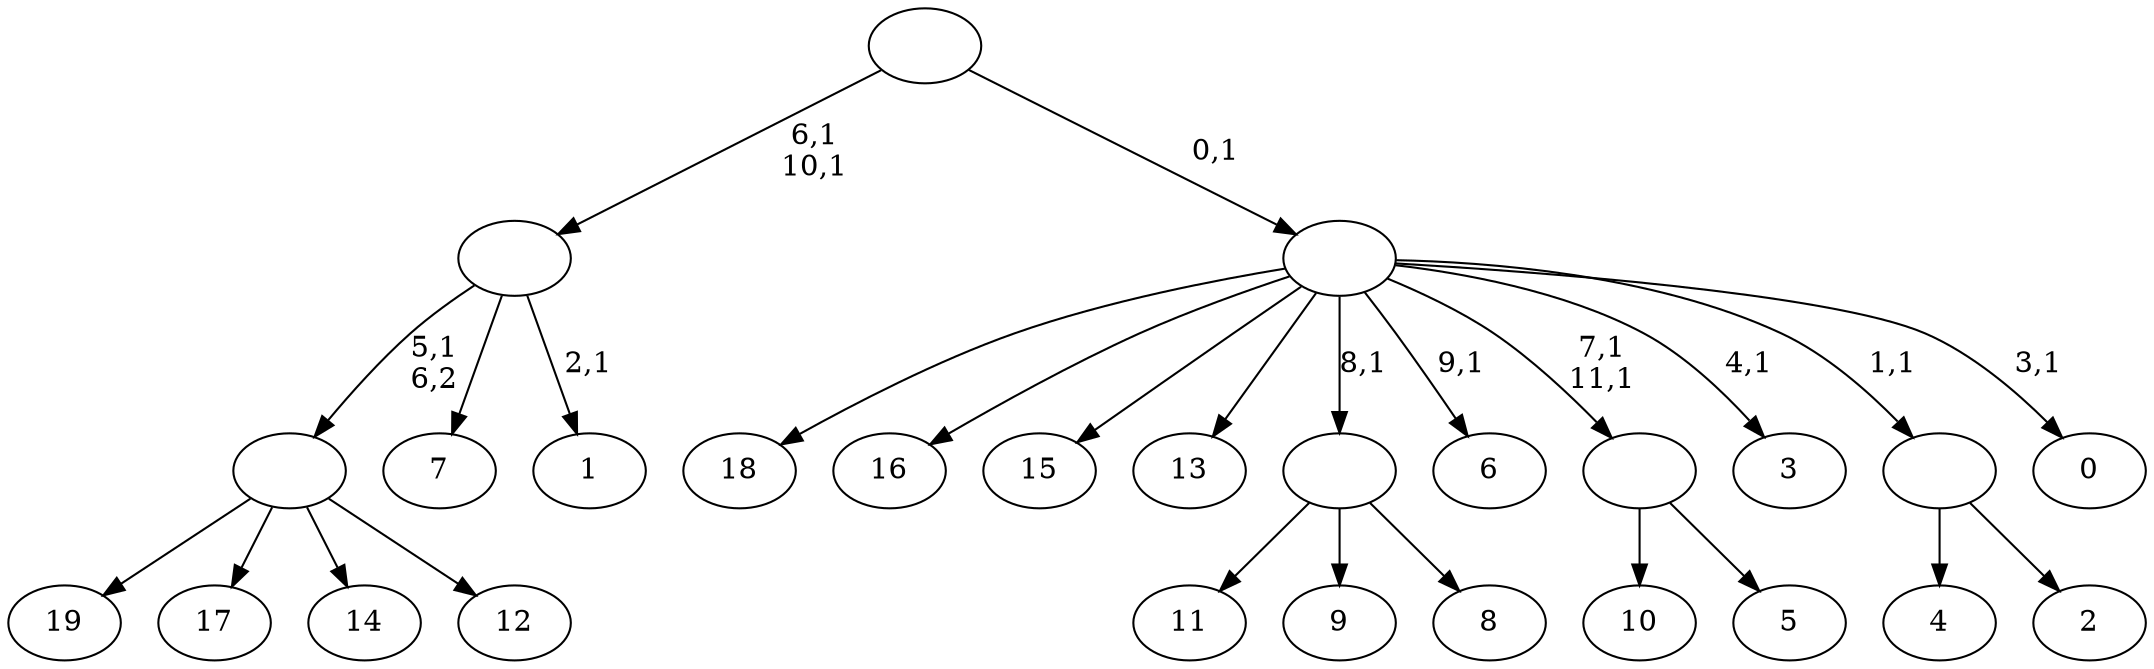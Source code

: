digraph T {
	32 [label="19"]
	31 [label="18"]
	30 [label="17"]
	29 [label="16"]
	28 [label="15"]
	27 [label="14"]
	26 [label="13"]
	25 [label="12"]
	24 [label=""]
	23 [label="11"]
	22 [label="10"]
	21 [label="9"]
	20 [label="8"]
	19 [label=""]
	18 [label="7"]
	17 [label="6"]
	15 [label="5"]
	14 [label=""]
	12 [label="4"]
	11 [label="3"]
	9 [label="2"]
	8 [label=""]
	7 [label="1"]
	5 [label=""]
	3 [label="0"]
	1 [label=""]
	0 [label=""]
	24 -> 32 [label=""]
	24 -> 30 [label=""]
	24 -> 27 [label=""]
	24 -> 25 [label=""]
	19 -> 23 [label=""]
	19 -> 21 [label=""]
	19 -> 20 [label=""]
	14 -> 22 [label=""]
	14 -> 15 [label=""]
	8 -> 12 [label=""]
	8 -> 9 [label=""]
	5 -> 7 [label="2,1"]
	5 -> 24 [label="5,1\n6,2"]
	5 -> 18 [label=""]
	1 -> 3 [label="3,1"]
	1 -> 11 [label="4,1"]
	1 -> 14 [label="7,1\n11,1"]
	1 -> 17 [label="9,1"]
	1 -> 31 [label=""]
	1 -> 29 [label=""]
	1 -> 28 [label=""]
	1 -> 26 [label=""]
	1 -> 19 [label="8,1"]
	1 -> 8 [label="1,1"]
	0 -> 5 [label="6,1\n10,1"]
	0 -> 1 [label="0,1"]
}

